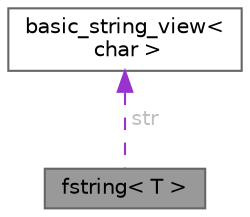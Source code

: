 digraph "fstring&lt; T &gt;"
{
 // LATEX_PDF_SIZE
  bgcolor="transparent";
  edge [fontname=Helvetica,fontsize=10,labelfontname=Helvetica,labelfontsize=10];
  node [fontname=Helvetica,fontsize=10,shape=box,height=0.2,width=0.4];
  Node1 [id="Node000001",label="fstring\< T \>",height=0.2,width=0.4,color="gray40", fillcolor="grey60", style="filled", fontcolor="black",tooltip=" "];
  Node2 -> Node1 [id="edge2_Node000001_Node000002",dir="back",color="darkorchid3",style="dashed",tooltip=" ",label=" str",fontcolor="grey" ];
  Node2 [id="Node000002",label="basic_string_view\<\l char \>",height=0.2,width=0.4,color="gray40", fillcolor="white", style="filled",URL="$classbasic__string__view.html",tooltip=" "];
}
